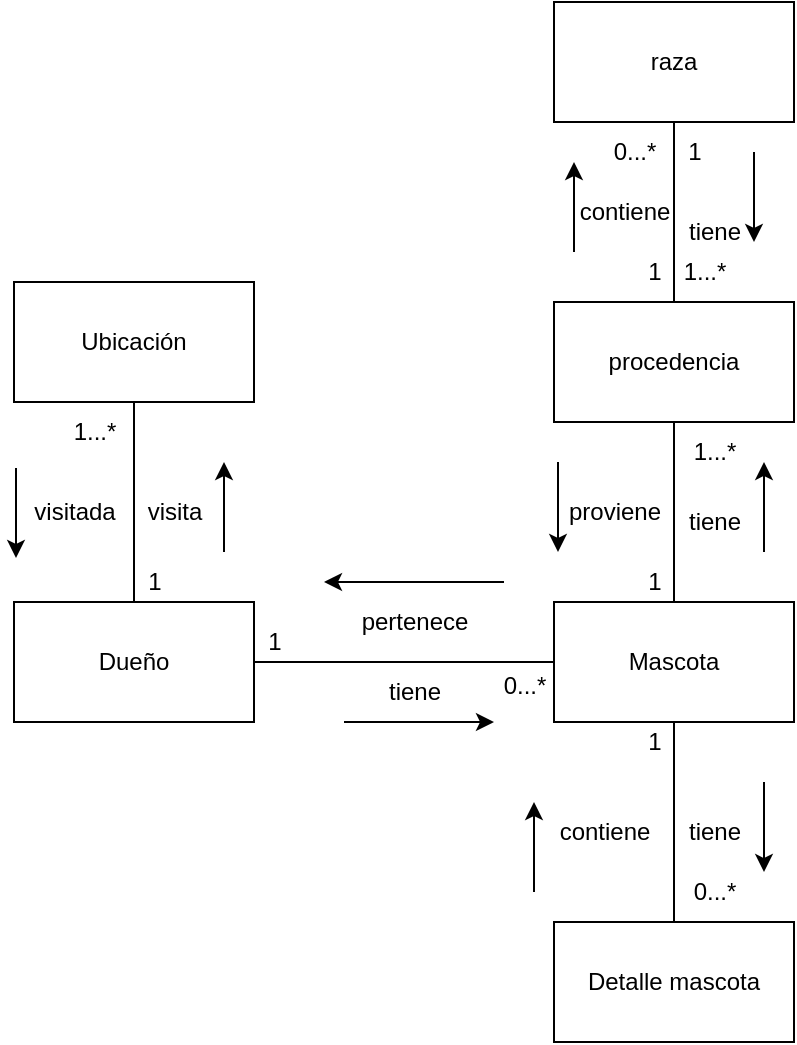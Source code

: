 <mxfile version="20.2.3" type="device"><diagram id="P22Q_lRLR4faGldLZ0U2" name="Página-1"><mxGraphModel dx="462" dy="1930" grid="1" gridSize="10" guides="1" tooltips="1" connect="1" arrows="1" fold="1" page="1" pageScale="1" pageWidth="827" pageHeight="1169" math="0" shadow="0"><root><mxCell id="0"/><mxCell id="1" parent="0"/><mxCell id="4dQ4OQwsfLhBS_MJM8Nl-3" style="edgeStyle=orthogonalEdgeStyle;rounded=0;orthogonalLoop=1;jettySize=auto;html=1;exitX=1;exitY=0.5;exitDx=0;exitDy=0;entryX=0;entryY=0.5;entryDx=0;entryDy=0;endArrow=none;endFill=0;" edge="1" parent="1" source="4dQ4OQwsfLhBS_MJM8Nl-1" target="4dQ4OQwsfLhBS_MJM8Nl-2"><mxGeometry relative="1" as="geometry"/></mxCell><mxCell id="4dQ4OQwsfLhBS_MJM8Nl-1" value="Dueño" style="rounded=0;whiteSpace=wrap;html=1;" vertex="1" parent="1"><mxGeometry x="200" y="280" width="120" height="60" as="geometry"/></mxCell><mxCell id="4dQ4OQwsfLhBS_MJM8Nl-2" value="Mascota" style="rounded=0;whiteSpace=wrap;html=1;" vertex="1" parent="1"><mxGeometry x="470" y="280" width="120" height="60" as="geometry"/></mxCell><mxCell id="4dQ4OQwsfLhBS_MJM8Nl-4" value="tiene" style="text;html=1;align=center;verticalAlign=middle;resizable=0;points=[];autosize=1;strokeColor=none;fillColor=none;" vertex="1" parent="1"><mxGeometry x="375" y="310" width="50" height="30" as="geometry"/></mxCell><mxCell id="4dQ4OQwsfLhBS_MJM8Nl-5" value="pertenece" style="text;html=1;align=center;verticalAlign=middle;resizable=0;points=[];autosize=1;strokeColor=none;fillColor=none;" vertex="1" parent="1"><mxGeometry x="360" y="275" width="80" height="30" as="geometry"/></mxCell><mxCell id="4dQ4OQwsfLhBS_MJM8Nl-6" value="" style="endArrow=classic;html=1;rounded=0;" edge="1" parent="1"><mxGeometry width="50" height="50" relative="1" as="geometry"><mxPoint x="445" y="270" as="sourcePoint"/><mxPoint x="355" y="270" as="targetPoint"/></mxGeometry></mxCell><mxCell id="4dQ4OQwsfLhBS_MJM8Nl-7" value="" style="endArrow=classic;html=1;rounded=0;" edge="1" parent="1"><mxGeometry width="50" height="50" relative="1" as="geometry"><mxPoint x="365" y="340" as="sourcePoint"/><mxPoint x="440" y="340" as="targetPoint"/></mxGeometry></mxCell><mxCell id="4dQ4OQwsfLhBS_MJM8Nl-8" value="0...*" style="text;html=1;align=center;verticalAlign=middle;resizable=0;points=[];autosize=1;strokeColor=none;fillColor=none;" vertex="1" parent="1"><mxGeometry x="435" y="307" width="40" height="30" as="geometry"/></mxCell><mxCell id="4dQ4OQwsfLhBS_MJM8Nl-9" value="1" style="text;html=1;align=center;verticalAlign=middle;resizable=0;points=[];autosize=1;strokeColor=none;fillColor=none;" vertex="1" parent="1"><mxGeometry x="315" y="285" width="30" height="30" as="geometry"/></mxCell><mxCell id="4dQ4OQwsfLhBS_MJM8Nl-10" value="raza" style="rounded=0;whiteSpace=wrap;html=1;" vertex="1" parent="1"><mxGeometry x="470" y="-20" width="120" height="60" as="geometry"/></mxCell><mxCell id="4dQ4OQwsfLhBS_MJM8Nl-12" style="edgeStyle=orthogonalEdgeStyle;rounded=0;orthogonalLoop=1;jettySize=auto;html=1;exitX=0.5;exitY=0;exitDx=0;exitDy=0;endArrow=none;endFill=0;" edge="1" parent="1" source="4dQ4OQwsfLhBS_MJM8Nl-11" target="4dQ4OQwsfLhBS_MJM8Nl-10"><mxGeometry relative="1" as="geometry"/></mxCell><mxCell id="4dQ4OQwsfLhBS_MJM8Nl-13" style="edgeStyle=orthogonalEdgeStyle;rounded=0;orthogonalLoop=1;jettySize=auto;html=1;exitX=0.5;exitY=1;exitDx=0;exitDy=0;endArrow=none;endFill=0;" edge="1" parent="1" source="4dQ4OQwsfLhBS_MJM8Nl-11" target="4dQ4OQwsfLhBS_MJM8Nl-2"><mxGeometry relative="1" as="geometry"/></mxCell><mxCell id="4dQ4OQwsfLhBS_MJM8Nl-11" value="procedencia" style="rounded=0;whiteSpace=wrap;html=1;" vertex="1" parent="1"><mxGeometry x="470" y="130" width="120" height="60" as="geometry"/></mxCell><mxCell id="4dQ4OQwsfLhBS_MJM8Nl-14" value="1...*" style="text;html=1;align=center;verticalAlign=middle;resizable=0;points=[];autosize=1;strokeColor=none;fillColor=none;" vertex="1" parent="1"><mxGeometry x="530" y="190" width="40" height="30" as="geometry"/></mxCell><mxCell id="4dQ4OQwsfLhBS_MJM8Nl-15" value="1" style="text;html=1;align=center;verticalAlign=middle;resizable=0;points=[];autosize=1;strokeColor=none;fillColor=none;" vertex="1" parent="1"><mxGeometry x="505" y="255" width="30" height="30" as="geometry"/></mxCell><mxCell id="4dQ4OQwsfLhBS_MJM8Nl-16" value="tiene" style="text;html=1;align=center;verticalAlign=middle;resizable=0;points=[];autosize=1;strokeColor=none;fillColor=none;" vertex="1" parent="1"><mxGeometry x="525" y="225" width="50" height="30" as="geometry"/></mxCell><mxCell id="4dQ4OQwsfLhBS_MJM8Nl-17" value="" style="endArrow=classic;html=1;rounded=0;" edge="1" parent="1"><mxGeometry width="50" height="50" relative="1" as="geometry"><mxPoint x="575" y="255" as="sourcePoint"/><mxPoint x="575" y="210" as="targetPoint"/></mxGeometry></mxCell><mxCell id="4dQ4OQwsfLhBS_MJM8Nl-18" value="" style="endArrow=classic;html=1;rounded=0;" edge="1" parent="1"><mxGeometry width="50" height="50" relative="1" as="geometry"><mxPoint x="472" y="210" as="sourcePoint"/><mxPoint x="472" y="255" as="targetPoint"/></mxGeometry></mxCell><mxCell id="4dQ4OQwsfLhBS_MJM8Nl-19" value="proviene" style="text;html=1;align=center;verticalAlign=middle;resizable=0;points=[];autosize=1;strokeColor=none;fillColor=none;" vertex="1" parent="1"><mxGeometry x="465" y="220" width="70" height="30" as="geometry"/></mxCell><mxCell id="4dQ4OQwsfLhBS_MJM8Nl-20" value="tiene" style="text;html=1;align=center;verticalAlign=middle;resizable=0;points=[];autosize=1;strokeColor=none;fillColor=none;" vertex="1" parent="1"><mxGeometry x="525" y="80" width="50" height="30" as="geometry"/></mxCell><mxCell id="4dQ4OQwsfLhBS_MJM8Nl-21" value="" style="endArrow=classic;html=1;rounded=0;" edge="1" parent="1"><mxGeometry width="50" height="50" relative="1" as="geometry"><mxPoint x="570" y="55" as="sourcePoint"/><mxPoint x="570" y="100" as="targetPoint"/></mxGeometry></mxCell><mxCell id="4dQ4OQwsfLhBS_MJM8Nl-22" value="1...*" style="text;html=1;align=center;verticalAlign=middle;resizable=0;points=[];autosize=1;strokeColor=none;fillColor=none;" vertex="1" parent="1"><mxGeometry x="525" y="100" width="40" height="30" as="geometry"/></mxCell><mxCell id="4dQ4OQwsfLhBS_MJM8Nl-23" value="1" style="text;html=1;align=center;verticalAlign=middle;resizable=0;points=[];autosize=1;strokeColor=none;fillColor=none;" vertex="1" parent="1"><mxGeometry x="525" y="40" width="30" height="30" as="geometry"/></mxCell><mxCell id="4dQ4OQwsfLhBS_MJM8Nl-24" value="0...*" style="text;html=1;align=center;verticalAlign=middle;resizable=0;points=[];autosize=1;strokeColor=none;fillColor=none;" vertex="1" parent="1"><mxGeometry x="490" y="40" width="40" height="30" as="geometry"/></mxCell><mxCell id="4dQ4OQwsfLhBS_MJM8Nl-25" value="1" style="text;html=1;align=center;verticalAlign=middle;resizable=0;points=[];autosize=1;strokeColor=none;fillColor=none;" vertex="1" parent="1"><mxGeometry x="505" y="100" width="30" height="30" as="geometry"/></mxCell><mxCell id="4dQ4OQwsfLhBS_MJM8Nl-26" value="" style="endArrow=classic;html=1;rounded=0;" edge="1" parent="1"><mxGeometry width="50" height="50" relative="1" as="geometry"><mxPoint x="480" y="105" as="sourcePoint"/><mxPoint x="480" y="60" as="targetPoint"/></mxGeometry></mxCell><mxCell id="4dQ4OQwsfLhBS_MJM8Nl-27" value="contiene" style="text;html=1;align=center;verticalAlign=middle;resizable=0;points=[];autosize=1;strokeColor=none;fillColor=none;" vertex="1" parent="1"><mxGeometry x="470" y="70" width="70" height="30" as="geometry"/></mxCell><mxCell id="4dQ4OQwsfLhBS_MJM8Nl-29" style="edgeStyle=orthogonalEdgeStyle;rounded=0;orthogonalLoop=1;jettySize=auto;html=1;exitX=0.5;exitY=0;exitDx=0;exitDy=0;entryX=0.5;entryY=1;entryDx=0;entryDy=0;endArrow=none;endFill=0;" edge="1" parent="1" source="4dQ4OQwsfLhBS_MJM8Nl-28" target="4dQ4OQwsfLhBS_MJM8Nl-2"><mxGeometry relative="1" as="geometry"/></mxCell><mxCell id="4dQ4OQwsfLhBS_MJM8Nl-28" value="Detalle mascota" style="rounded=0;whiteSpace=wrap;html=1;" vertex="1" parent="1"><mxGeometry x="470" y="440" width="120" height="60" as="geometry"/></mxCell><mxCell id="4dQ4OQwsfLhBS_MJM8Nl-30" value="0...*" style="text;html=1;align=center;verticalAlign=middle;resizable=0;points=[];autosize=1;strokeColor=none;fillColor=none;" vertex="1" parent="1"><mxGeometry x="530" y="410" width="40" height="30" as="geometry"/></mxCell><mxCell id="4dQ4OQwsfLhBS_MJM8Nl-31" value="1" style="text;html=1;align=center;verticalAlign=middle;resizable=0;points=[];autosize=1;strokeColor=none;fillColor=none;" vertex="1" parent="1"><mxGeometry x="505" y="335" width="30" height="30" as="geometry"/></mxCell><mxCell id="4dQ4OQwsfLhBS_MJM8Nl-33" value="tiene" style="text;html=1;align=center;verticalAlign=middle;resizable=0;points=[];autosize=1;strokeColor=none;fillColor=none;" vertex="1" parent="1"><mxGeometry x="525" y="380" width="50" height="30" as="geometry"/></mxCell><mxCell id="4dQ4OQwsfLhBS_MJM8Nl-34" value="" style="endArrow=classic;html=1;rounded=0;" edge="1" parent="1"><mxGeometry width="50" height="50" relative="1" as="geometry"><mxPoint x="575" y="370" as="sourcePoint"/><mxPoint x="575" y="415" as="targetPoint"/></mxGeometry></mxCell><mxCell id="4dQ4OQwsfLhBS_MJM8Nl-35" value="contiene" style="text;html=1;align=center;verticalAlign=middle;resizable=0;points=[];autosize=1;strokeColor=none;fillColor=none;" vertex="1" parent="1"><mxGeometry x="460" y="380" width="70" height="30" as="geometry"/></mxCell><mxCell id="4dQ4OQwsfLhBS_MJM8Nl-36" value="" style="endArrow=classic;html=1;rounded=0;" edge="1" parent="1"><mxGeometry width="50" height="50" relative="1" as="geometry"><mxPoint x="460" y="425" as="sourcePoint"/><mxPoint x="460" y="380" as="targetPoint"/></mxGeometry></mxCell><mxCell id="4dQ4OQwsfLhBS_MJM8Nl-39" style="edgeStyle=orthogonalEdgeStyle;rounded=0;orthogonalLoop=1;jettySize=auto;html=1;exitX=0.5;exitY=1;exitDx=0;exitDy=0;entryX=0.5;entryY=0;entryDx=0;entryDy=0;endArrow=none;endFill=0;" edge="1" parent="1" source="4dQ4OQwsfLhBS_MJM8Nl-37" target="4dQ4OQwsfLhBS_MJM8Nl-1"><mxGeometry relative="1" as="geometry"/></mxCell><mxCell id="4dQ4OQwsfLhBS_MJM8Nl-37" value="Ubicación" style="rounded=0;whiteSpace=wrap;html=1;" vertex="1" parent="1"><mxGeometry x="200" y="120" width="120" height="60" as="geometry"/></mxCell><mxCell id="4dQ4OQwsfLhBS_MJM8Nl-40" value="1" style="text;html=1;align=center;verticalAlign=middle;resizable=0;points=[];autosize=1;strokeColor=none;fillColor=none;" vertex="1" parent="1"><mxGeometry x="255" y="255" width="30" height="30" as="geometry"/></mxCell><mxCell id="4dQ4OQwsfLhBS_MJM8Nl-41" value="1...*" style="text;html=1;align=center;verticalAlign=middle;resizable=0;points=[];autosize=1;strokeColor=none;fillColor=none;" vertex="1" parent="1"><mxGeometry x="220" y="180" width="40" height="30" as="geometry"/></mxCell><mxCell id="4dQ4OQwsfLhBS_MJM8Nl-42" value="visita" style="text;html=1;align=center;verticalAlign=middle;resizable=0;points=[];autosize=1;strokeColor=none;fillColor=none;" vertex="1" parent="1"><mxGeometry x="255" y="220" width="50" height="30" as="geometry"/></mxCell><mxCell id="4dQ4OQwsfLhBS_MJM8Nl-43" value="" style="endArrow=classic;html=1;rounded=0;" edge="1" parent="1"><mxGeometry width="50" height="50" relative="1" as="geometry"><mxPoint x="305" y="255" as="sourcePoint"/><mxPoint x="305" y="210" as="targetPoint"/></mxGeometry></mxCell><mxCell id="4dQ4OQwsfLhBS_MJM8Nl-44" value="visitada" style="text;html=1;align=center;verticalAlign=middle;resizable=0;points=[];autosize=1;strokeColor=none;fillColor=none;" vertex="1" parent="1"><mxGeometry x="200" y="220" width="60" height="30" as="geometry"/></mxCell><mxCell id="4dQ4OQwsfLhBS_MJM8Nl-45" value="" style="endArrow=classic;html=1;rounded=0;" edge="1" parent="1"><mxGeometry width="50" height="50" relative="1" as="geometry"><mxPoint x="201" y="213" as="sourcePoint"/><mxPoint x="201" y="258" as="targetPoint"/></mxGeometry></mxCell></root></mxGraphModel></diagram></mxfile>